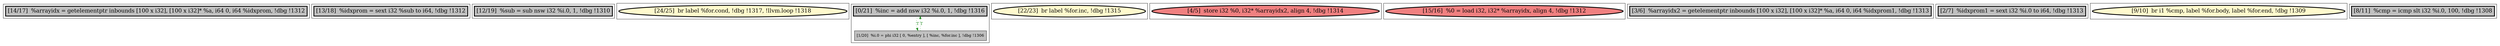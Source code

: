 
digraph G {





subgraph cluster11 {


node144 [penwidth=3.0,fontsize=20,fillcolor=grey,label="[14/17]  %arrayidx = getelementptr inbounds [100 x i32], [100 x i32]* %a, i64 0, i64 %idxprom, !dbg !1312",shape=rectangle,style=filled ]



}

subgraph cluster10 {


node143 [penwidth=3.0,fontsize=20,fillcolor=grey,label="[13/18]  %idxprom = sext i32 %sub to i64, !dbg !1312",shape=rectangle,style=filled ]



}

subgraph cluster9 {


node142 [penwidth=3.0,fontsize=20,fillcolor=grey,label="[12/19]  %sub = sub nsw i32 %i.0, 1, !dbg !1310",shape=rectangle,style=filled ]



}

subgraph cluster8 {


node141 [penwidth=3.0,fontsize=20,fillcolor=lemonchiffon,label="[24/25]  br label %for.cond, !dbg !1317, !llvm.loop !1318",shape=ellipse,style=filled ]



}

subgraph cluster7 {


node140 [penwidth=3.0,fontsize=20,fillcolor=grey,label="[0/21]  %inc = add nsw i32 %i.0, 1, !dbg !1316",shape=rectangle,style=filled ]
node139 [fillcolor=grey,label="[1/20]  %i.0 = phi i32 [ 0, %entry ], [ %inc, %for.inc ], !dbg !1306",shape=rectangle,style=filled ]

node139->node140 [style=dotted,color=forestgreen,label="T",fontcolor=forestgreen ]
node140->node139 [style=dotted,color=forestgreen,label="T",fontcolor=forestgreen ]


}

subgraph cluster6 {


node138 [penwidth=3.0,fontsize=20,fillcolor=lemonchiffon,label="[22/23]  br label %for.inc, !dbg !1315",shape=ellipse,style=filled ]



}

subgraph cluster0 {


node132 [penwidth=3.0,fontsize=20,fillcolor=lightcoral,label="[4/5]  store i32 %0, i32* %arrayidx2, align 4, !dbg !1314",shape=ellipse,style=filled ]



}

subgraph cluster5 {


node137 [penwidth=3.0,fontsize=20,fillcolor=lightcoral,label="[15/16]  %0 = load i32, i32* %arrayidx, align 4, !dbg !1312",shape=ellipse,style=filled ]



}

subgraph cluster1 {


node133 [penwidth=3.0,fontsize=20,fillcolor=grey,label="[3/6]  %arrayidx2 = getelementptr inbounds [100 x i32], [100 x i32]* %a, i64 0, i64 %idxprom1, !dbg !1313",shape=rectangle,style=filled ]



}

subgraph cluster2 {


node134 [penwidth=3.0,fontsize=20,fillcolor=grey,label="[2/7]  %idxprom1 = sext i32 %i.0 to i64, !dbg !1313",shape=rectangle,style=filled ]



}

subgraph cluster3 {


node135 [penwidth=3.0,fontsize=20,fillcolor=lemonchiffon,label="[9/10]  br i1 %cmp, label %for.body, label %for.end, !dbg !1309",shape=ellipse,style=filled ]



}

subgraph cluster4 {


node136 [penwidth=3.0,fontsize=20,fillcolor=grey,label="[8/11]  %cmp = icmp slt i32 %i.0, 100, !dbg !1308",shape=rectangle,style=filled ]



}

}
